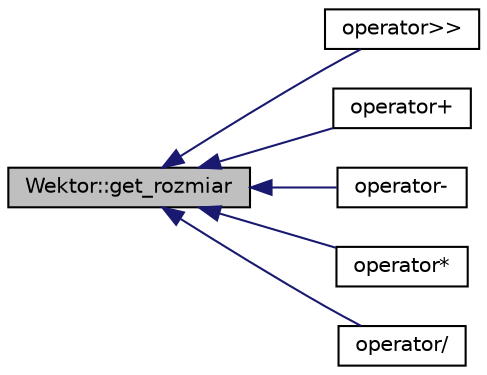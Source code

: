 digraph "Wektor::get_rozmiar"
{
  edge [fontname="Helvetica",fontsize="10",labelfontname="Helvetica",labelfontsize="10"];
  node [fontname="Helvetica",fontsize="10",shape=record];
  rankdir="LR";
  Node1 [label="Wektor::get_rozmiar",height=0.2,width=0.4,color="black", fillcolor="grey75", style="filled" fontcolor="black"];
  Node1 -> Node2 [dir="back",color="midnightblue",fontsize="10",style="solid",fontname="Helvetica"];
  Node2 [label="operator\>\>",height=0.2,width=0.4,color="black", fillcolor="white", style="filled",URL="$_wektor_8hh.html#a94bda8503e89606fe70faaf9ff94467b"];
  Node1 -> Node3 [dir="back",color="midnightblue",fontsize="10",style="solid",fontname="Helvetica"];
  Node3 [label="operator+",height=0.2,width=0.4,color="black", fillcolor="white", style="filled",URL="$_wektor_8hh.html#ae300ab88a28cae1eb2709d5bdd59dd82"];
  Node1 -> Node4 [dir="back",color="midnightblue",fontsize="10",style="solid",fontname="Helvetica"];
  Node4 [label="operator-",height=0.2,width=0.4,color="black", fillcolor="white", style="filled",URL="$_wektor_8hh.html#a9c00b100058e616df5945c96c50f6eaf"];
  Node1 -> Node5 [dir="back",color="midnightblue",fontsize="10",style="solid",fontname="Helvetica"];
  Node5 [label="operator*",height=0.2,width=0.4,color="black", fillcolor="white", style="filled",URL="$_wektor_8hh.html#aadfa3b2d22f40a361e5fbfb061fea387"];
  Node1 -> Node6 [dir="back",color="midnightblue",fontsize="10",style="solid",fontname="Helvetica"];
  Node6 [label="operator/",height=0.2,width=0.4,color="black", fillcolor="white", style="filled",URL="$_wektor_8hh.html#ae64f6df8512520977e28de190b3e7d8c"];
}
